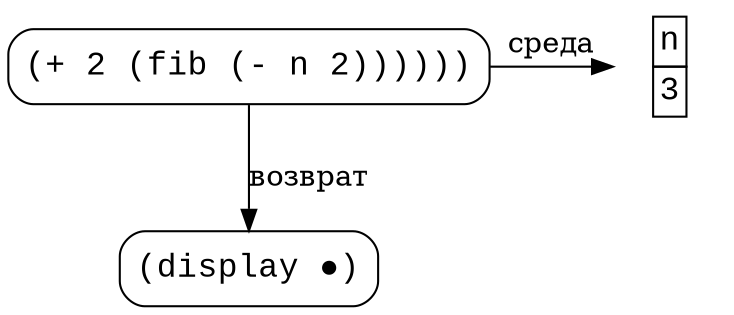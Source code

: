 digraph {
  fontname="Courier New";
  node [shape=rect, style=rounded, fontname="Courier New", fontsize=16];

  f1 [
    label=
      "(+ 2 (fib (- n 2))))))\n",
  ];
  e1 [
    shape=none,
    label=<
      <table border="0" cellborder="1" cellspacing="0">
      <tr><td>n</td></tr>
      <tr><td>3</td></tr>
      </table>
    >
  ];
  f1 -> e1 [label="среда"];
  { rank=same; f1, e1; }

  f0 [label="(display ●)"];
  f1 -> f0 [label="возврат"];
}
